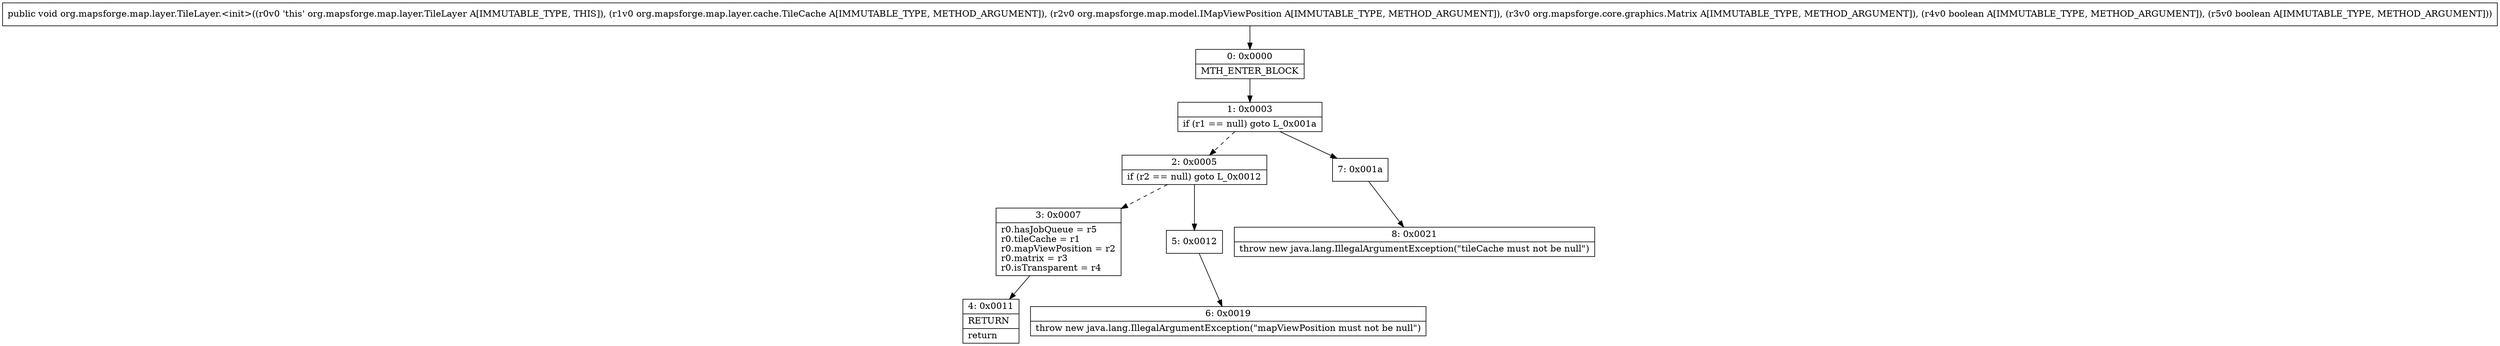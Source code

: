digraph "CFG fororg.mapsforge.map.layer.TileLayer.\<init\>(Lorg\/mapsforge\/map\/layer\/cache\/TileCache;Lorg\/mapsforge\/map\/model\/IMapViewPosition;Lorg\/mapsforge\/core\/graphics\/Matrix;ZZ)V" {
Node_0 [shape=record,label="{0\:\ 0x0000|MTH_ENTER_BLOCK\l}"];
Node_1 [shape=record,label="{1\:\ 0x0003|if (r1 == null) goto L_0x001a\l}"];
Node_2 [shape=record,label="{2\:\ 0x0005|if (r2 == null) goto L_0x0012\l}"];
Node_3 [shape=record,label="{3\:\ 0x0007|r0.hasJobQueue = r5\lr0.tileCache = r1\lr0.mapViewPosition = r2\lr0.matrix = r3\lr0.isTransparent = r4\l}"];
Node_4 [shape=record,label="{4\:\ 0x0011|RETURN\l|return\l}"];
Node_5 [shape=record,label="{5\:\ 0x0012}"];
Node_6 [shape=record,label="{6\:\ 0x0019|throw new java.lang.IllegalArgumentException(\"mapViewPosition must not be null\")\l}"];
Node_7 [shape=record,label="{7\:\ 0x001a}"];
Node_8 [shape=record,label="{8\:\ 0x0021|throw new java.lang.IllegalArgumentException(\"tileCache must not be null\")\l}"];
MethodNode[shape=record,label="{public void org.mapsforge.map.layer.TileLayer.\<init\>((r0v0 'this' org.mapsforge.map.layer.TileLayer A[IMMUTABLE_TYPE, THIS]), (r1v0 org.mapsforge.map.layer.cache.TileCache A[IMMUTABLE_TYPE, METHOD_ARGUMENT]), (r2v0 org.mapsforge.map.model.IMapViewPosition A[IMMUTABLE_TYPE, METHOD_ARGUMENT]), (r3v0 org.mapsforge.core.graphics.Matrix A[IMMUTABLE_TYPE, METHOD_ARGUMENT]), (r4v0 boolean A[IMMUTABLE_TYPE, METHOD_ARGUMENT]), (r5v0 boolean A[IMMUTABLE_TYPE, METHOD_ARGUMENT])) }"];
MethodNode -> Node_0;
Node_0 -> Node_1;
Node_1 -> Node_2[style=dashed];
Node_1 -> Node_7;
Node_2 -> Node_3[style=dashed];
Node_2 -> Node_5;
Node_3 -> Node_4;
Node_5 -> Node_6;
Node_7 -> Node_8;
}

